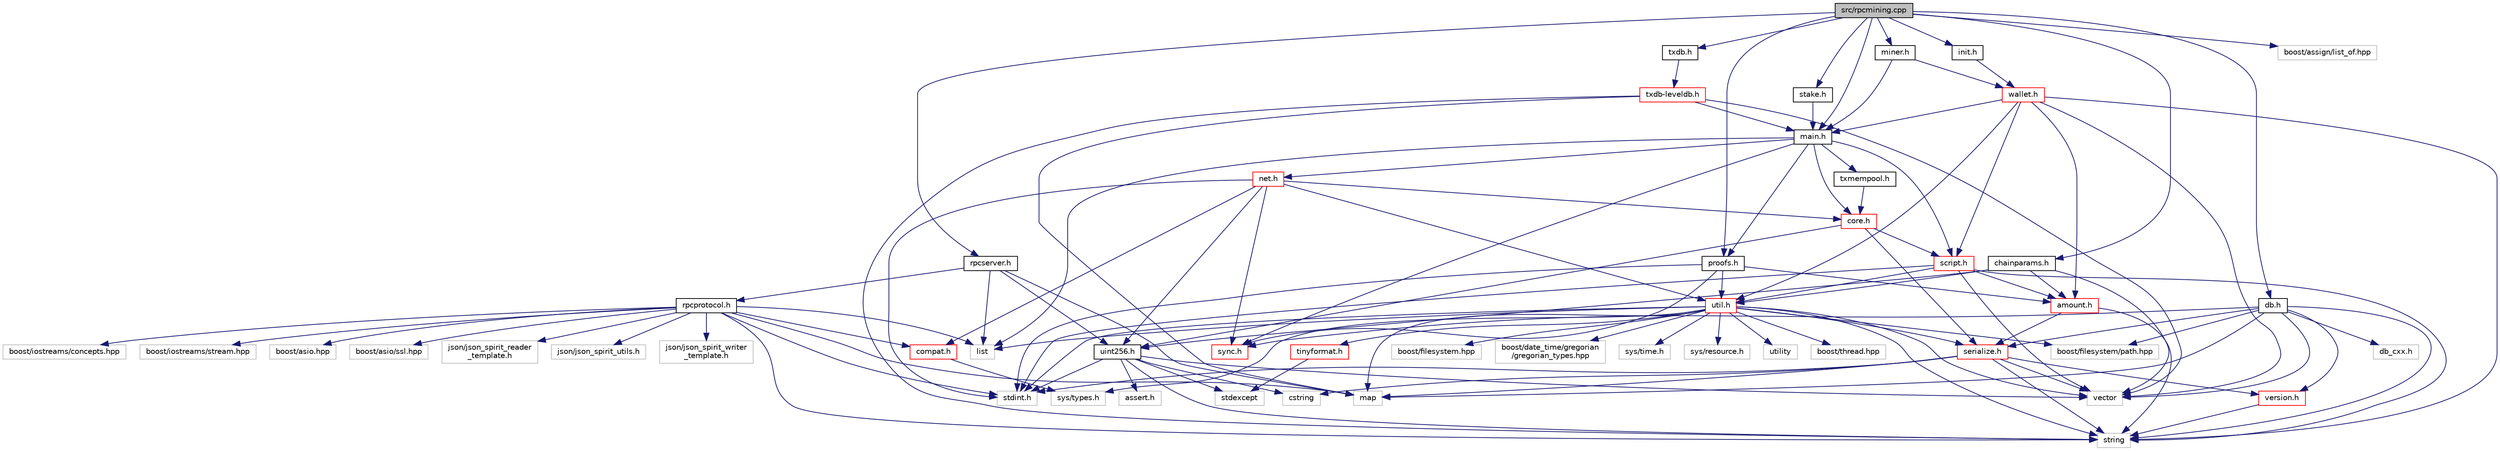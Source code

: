 digraph "src/rpcmining.cpp"
{
  edge [fontname="Helvetica",fontsize="10",labelfontname="Helvetica",labelfontsize="10"];
  node [fontname="Helvetica",fontsize="10",shape=record];
  Node0 [label="src/rpcmining.cpp",height=0.2,width=0.4,color="black", fillcolor="grey75", style="filled", fontcolor="black"];
  Node0 -> Node1 [color="midnightblue",fontsize="10",style="solid",fontname="Helvetica"];
  Node1 [label="rpcserver.h",height=0.2,width=0.4,color="black", fillcolor="white", style="filled",URL="$d3/da2/rpcserver_8h.html"];
  Node1 -> Node2 [color="midnightblue",fontsize="10",style="solid",fontname="Helvetica"];
  Node2 [label="uint256.h",height=0.2,width=0.4,color="black", fillcolor="white", style="filled",URL="$d5/d4d/uint256_8h.html"];
  Node2 -> Node3 [color="midnightblue",fontsize="10",style="solid",fontname="Helvetica"];
  Node3 [label="assert.h",height=0.2,width=0.4,color="grey75", fillcolor="white", style="filled"];
  Node2 -> Node4 [color="midnightblue",fontsize="10",style="solid",fontname="Helvetica"];
  Node4 [label="cstring",height=0.2,width=0.4,color="grey75", fillcolor="white", style="filled"];
  Node2 -> Node5 [color="midnightblue",fontsize="10",style="solid",fontname="Helvetica"];
  Node5 [label="stdexcept",height=0.2,width=0.4,color="grey75", fillcolor="white", style="filled"];
  Node2 -> Node6 [color="midnightblue",fontsize="10",style="solid",fontname="Helvetica"];
  Node6 [label="stdint.h",height=0.2,width=0.4,color="grey75", fillcolor="white", style="filled"];
  Node2 -> Node7 [color="midnightblue",fontsize="10",style="solid",fontname="Helvetica"];
  Node7 [label="string",height=0.2,width=0.4,color="grey75", fillcolor="white", style="filled"];
  Node2 -> Node8 [color="midnightblue",fontsize="10",style="solid",fontname="Helvetica"];
  Node8 [label="vector",height=0.2,width=0.4,color="grey75", fillcolor="white", style="filled"];
  Node1 -> Node9 [color="midnightblue",fontsize="10",style="solid",fontname="Helvetica"];
  Node9 [label="rpcprotocol.h",height=0.2,width=0.4,color="black", fillcolor="white", style="filled",URL="$d8/dc5/rpcprotocol_8h.html"];
  Node9 -> Node10 [color="midnightblue",fontsize="10",style="solid",fontname="Helvetica"];
  Node10 [label="compat.h",height=0.2,width=0.4,color="red", fillcolor="white", style="filled",URL="$d3/d2d/compat_8h.html"];
  Node10 -> Node14 [color="midnightblue",fontsize="10",style="solid",fontname="Helvetica"];
  Node14 [label="sys/types.h",height=0.2,width=0.4,color="grey75", fillcolor="white", style="filled"];
  Node9 -> Node24 [color="midnightblue",fontsize="10",style="solid",fontname="Helvetica"];
  Node24 [label="list",height=0.2,width=0.4,color="grey75", fillcolor="white", style="filled"];
  Node9 -> Node25 [color="midnightblue",fontsize="10",style="solid",fontname="Helvetica"];
  Node25 [label="map",height=0.2,width=0.4,color="grey75", fillcolor="white", style="filled"];
  Node9 -> Node6 [color="midnightblue",fontsize="10",style="solid",fontname="Helvetica"];
  Node9 -> Node7 [color="midnightblue",fontsize="10",style="solid",fontname="Helvetica"];
  Node9 -> Node26 [color="midnightblue",fontsize="10",style="solid",fontname="Helvetica"];
  Node26 [label="boost/iostreams/concepts.hpp",height=0.2,width=0.4,color="grey75", fillcolor="white", style="filled"];
  Node9 -> Node27 [color="midnightblue",fontsize="10",style="solid",fontname="Helvetica"];
  Node27 [label="boost/iostreams/stream.hpp",height=0.2,width=0.4,color="grey75", fillcolor="white", style="filled"];
  Node9 -> Node28 [color="midnightblue",fontsize="10",style="solid",fontname="Helvetica"];
  Node28 [label="boost/asio.hpp",height=0.2,width=0.4,color="grey75", fillcolor="white", style="filled"];
  Node9 -> Node29 [color="midnightblue",fontsize="10",style="solid",fontname="Helvetica"];
  Node29 [label="boost/asio/ssl.hpp",height=0.2,width=0.4,color="grey75", fillcolor="white", style="filled"];
  Node9 -> Node30 [color="midnightblue",fontsize="10",style="solid",fontname="Helvetica"];
  Node30 [label="json/json_spirit_reader\l_template.h",height=0.2,width=0.4,color="grey75", fillcolor="white", style="filled"];
  Node9 -> Node31 [color="midnightblue",fontsize="10",style="solid",fontname="Helvetica"];
  Node31 [label="json/json_spirit_utils.h",height=0.2,width=0.4,color="grey75", fillcolor="white", style="filled"];
  Node9 -> Node32 [color="midnightblue",fontsize="10",style="solid",fontname="Helvetica"];
  Node32 [label="json/json_spirit_writer\l_template.h",height=0.2,width=0.4,color="grey75", fillcolor="white", style="filled"];
  Node1 -> Node24 [color="midnightblue",fontsize="10",style="solid",fontname="Helvetica"];
  Node1 -> Node25 [color="midnightblue",fontsize="10",style="solid",fontname="Helvetica"];
  Node0 -> Node33 [color="midnightblue",fontsize="10",style="solid",fontname="Helvetica"];
  Node33 [label="chainparams.h",height=0.2,width=0.4,color="black", fillcolor="white", style="filled",URL="$d7/ddb/chainparams_8h.html"];
  Node33 -> Node2 [color="midnightblue",fontsize="10",style="solid",fontname="Helvetica"];
  Node33 -> Node34 [color="midnightblue",fontsize="10",style="solid",fontname="Helvetica"];
  Node34 [label="util.h",height=0.2,width=0.4,color="red", fillcolor="white", style="filled",URL="$d8/d3c/util_8h.html"];
  Node34 -> Node14 [color="midnightblue",fontsize="10",style="solid",fontname="Helvetica"];
  Node34 -> Node35 [color="midnightblue",fontsize="10",style="solid",fontname="Helvetica"];
  Node35 [label="sys/time.h",height=0.2,width=0.4,color="grey75", fillcolor="white", style="filled"];
  Node34 -> Node36 [color="midnightblue",fontsize="10",style="solid",fontname="Helvetica"];
  Node36 [label="sys/resource.h",height=0.2,width=0.4,color="grey75", fillcolor="white", style="filled"];
  Node34 -> Node37 [color="midnightblue",fontsize="10",style="solid",fontname="Helvetica"];
  Node37 [label="serialize.h",height=0.2,width=0.4,color="red", fillcolor="white", style="filled",URL="$df/d9d/serialize_8h.html"];
  Node37 -> Node7 [color="midnightblue",fontsize="10",style="solid",fontname="Helvetica"];
  Node37 -> Node8 [color="midnightblue",fontsize="10",style="solid",fontname="Helvetica"];
  Node37 -> Node25 [color="midnightblue",fontsize="10",style="solid",fontname="Helvetica"];
  Node37 -> Node6 [color="midnightblue",fontsize="10",style="solid",fontname="Helvetica"];
  Node37 -> Node4 [color="midnightblue",fontsize="10",style="solid",fontname="Helvetica"];
  Node37 -> Node50 [color="midnightblue",fontsize="10",style="solid",fontname="Helvetica"];
  Node50 [label="version.h",height=0.2,width=0.4,color="red", fillcolor="white", style="filled",URL="$df/dfc/version_8h.html"];
  Node50 -> Node7 [color="midnightblue",fontsize="10",style="solid",fontname="Helvetica"];
  Node34 -> Node52 [color="midnightblue",fontsize="10",style="solid",fontname="Helvetica"];
  Node52 [label="tinyformat.h",height=0.2,width=0.4,color="red", fillcolor="white", style="filled",URL="$d1/db1/tinyformat_8h.html"];
  Node52 -> Node5 [color="midnightblue",fontsize="10",style="solid",fontname="Helvetica"];
  Node34 -> Node25 [color="midnightblue",fontsize="10",style="solid",fontname="Helvetica"];
  Node34 -> Node24 [color="midnightblue",fontsize="10",style="solid",fontname="Helvetica"];
  Node34 -> Node55 [color="midnightblue",fontsize="10",style="solid",fontname="Helvetica"];
  Node55 [label="utility",height=0.2,width=0.4,color="grey75", fillcolor="white", style="filled"];
  Node34 -> Node8 [color="midnightblue",fontsize="10",style="solid",fontname="Helvetica"];
  Node34 -> Node7 [color="midnightblue",fontsize="10",style="solid",fontname="Helvetica"];
  Node34 -> Node56 [color="midnightblue",fontsize="10",style="solid",fontname="Helvetica"];
  Node56 [label="boost/thread.hpp",height=0.2,width=0.4,color="grey75", fillcolor="white", style="filled"];
  Node34 -> Node57 [color="midnightblue",fontsize="10",style="solid",fontname="Helvetica"];
  Node57 [label="boost/filesystem.hpp",height=0.2,width=0.4,color="grey75", fillcolor="white", style="filled"];
  Node34 -> Node58 [color="midnightblue",fontsize="10",style="solid",fontname="Helvetica"];
  Node58 [label="boost/filesystem/path.hpp",height=0.2,width=0.4,color="grey75", fillcolor="white", style="filled"];
  Node34 -> Node59 [color="midnightblue",fontsize="10",style="solid",fontname="Helvetica"];
  Node59 [label="boost/date_time/gregorian\l/gregorian_types.hpp",height=0.2,width=0.4,color="grey75", fillcolor="white", style="filled"];
  Node34 -> Node6 [color="midnightblue",fontsize="10",style="solid",fontname="Helvetica"];
  Node33 -> Node67 [color="midnightblue",fontsize="10",style="solid",fontname="Helvetica"];
  Node67 [label="amount.h",height=0.2,width=0.4,color="red", fillcolor="white", style="filled",URL="$dd/d2f/amount_8h.html"];
  Node67 -> Node37 [color="midnightblue",fontsize="10",style="solid",fontname="Helvetica"];
  Node67 -> Node7 [color="midnightblue",fontsize="10",style="solid",fontname="Helvetica"];
  Node33 -> Node8 [color="midnightblue",fontsize="10",style="solid",fontname="Helvetica"];
  Node0 -> Node68 [color="midnightblue",fontsize="10",style="solid",fontname="Helvetica"];
  Node68 [label="main.h",height=0.2,width=0.4,color="black", fillcolor="white", style="filled",URL="$d4/dbf/main_8h.html"];
  Node68 -> Node69 [color="midnightblue",fontsize="10",style="solid",fontname="Helvetica"];
  Node69 [label="proofs.h",height=0.2,width=0.4,color="black", fillcolor="white", style="filled",URL="$d7/d48/proofs_8h.html"];
  Node69 -> Node6 [color="midnightblue",fontsize="10",style="solid",fontname="Helvetica"];
  Node69 -> Node67 [color="midnightblue",fontsize="10",style="solid",fontname="Helvetica"];
  Node69 -> Node70 [color="midnightblue",fontsize="10",style="solid",fontname="Helvetica"];
  Node70 [label="sync.h",height=0.2,width=0.4,color="red", fillcolor="white", style="filled",URL="$de/d6b/sync_8h.html"];
  Node69 -> Node34 [color="midnightblue",fontsize="10",style="solid",fontname="Helvetica"];
  Node68 -> Node75 [color="midnightblue",fontsize="10",style="solid",fontname="Helvetica"];
  Node75 [label="core.h",height=0.2,width=0.4,color="red", fillcolor="white", style="filled",URL="$d5/dc4/core_8h.html"];
  Node75 -> Node2 [color="midnightblue",fontsize="10",style="solid",fontname="Helvetica"];
  Node75 -> Node37 [color="midnightblue",fontsize="10",style="solid",fontname="Helvetica"];
  Node75 -> Node76 [color="midnightblue",fontsize="10",style="solid",fontname="Helvetica"];
  Node76 [label="script.h",height=0.2,width=0.4,color="red", fillcolor="white", style="filled",URL="$de/d7f/script_8h.html"];
  Node76 -> Node7 [color="midnightblue",fontsize="10",style="solid",fontname="Helvetica"];
  Node76 -> Node8 [color="midnightblue",fontsize="10",style="solid",fontname="Helvetica"];
  Node76 -> Node6 [color="midnightblue",fontsize="10",style="solid",fontname="Helvetica"];
  Node76 -> Node34 [color="midnightblue",fontsize="10",style="solid",fontname="Helvetica"];
  Node76 -> Node67 [color="midnightblue",fontsize="10",style="solid",fontname="Helvetica"];
  Node68 -> Node70 [color="midnightblue",fontsize="10",style="solid",fontname="Helvetica"];
  Node68 -> Node91 [color="midnightblue",fontsize="10",style="solid",fontname="Helvetica"];
  Node91 [label="txmempool.h",height=0.2,width=0.4,color="black", fillcolor="white", style="filled",URL="$d4/d09/txmempool_8h.html"];
  Node91 -> Node75 [color="midnightblue",fontsize="10",style="solid",fontname="Helvetica"];
  Node68 -> Node92 [color="midnightblue",fontsize="10",style="solid",fontname="Helvetica"];
  Node92 [label="net.h",height=0.2,width=0.4,color="red", fillcolor="white", style="filled",URL="$d7/d97/net_8h.html"];
  Node92 -> Node10 [color="midnightblue",fontsize="10",style="solid",fontname="Helvetica"];
  Node92 -> Node75 [color="midnightblue",fontsize="10",style="solid",fontname="Helvetica"];
  Node92 -> Node70 [color="midnightblue",fontsize="10",style="solid",fontname="Helvetica"];
  Node92 -> Node2 [color="midnightblue",fontsize="10",style="solid",fontname="Helvetica"];
  Node92 -> Node34 [color="midnightblue",fontsize="10",style="solid",fontname="Helvetica"];
  Node92 -> Node6 [color="midnightblue",fontsize="10",style="solid",fontname="Helvetica"];
  Node68 -> Node76 [color="midnightblue",fontsize="10",style="solid",fontname="Helvetica"];
  Node68 -> Node24 [color="midnightblue",fontsize="10",style="solid",fontname="Helvetica"];
  Node0 -> Node69 [color="midnightblue",fontsize="10",style="solid",fontname="Helvetica"];
  Node0 -> Node99 [color="midnightblue",fontsize="10",style="solid",fontname="Helvetica"];
  Node99 [label="db.h",height=0.2,width=0.4,color="black", fillcolor="white", style="filled",URL="$da/d4e/db_8h.html"];
  Node99 -> Node37 [color="midnightblue",fontsize="10",style="solid",fontname="Helvetica"];
  Node99 -> Node70 [color="midnightblue",fontsize="10",style="solid",fontname="Helvetica"];
  Node99 -> Node50 [color="midnightblue",fontsize="10",style="solid",fontname="Helvetica"];
  Node99 -> Node25 [color="midnightblue",fontsize="10",style="solid",fontname="Helvetica"];
  Node99 -> Node7 [color="midnightblue",fontsize="10",style="solid",fontname="Helvetica"];
  Node99 -> Node8 [color="midnightblue",fontsize="10",style="solid",fontname="Helvetica"];
  Node99 -> Node58 [color="midnightblue",fontsize="10",style="solid",fontname="Helvetica"];
  Node99 -> Node100 [color="midnightblue",fontsize="10",style="solid",fontname="Helvetica"];
  Node100 [label="db_cxx.h",height=0.2,width=0.4,color="grey75", fillcolor="white", style="filled"];
  Node0 -> Node101 [color="midnightblue",fontsize="10",style="solid",fontname="Helvetica"];
  Node101 [label="txdb.h",height=0.2,width=0.4,color="black", fillcolor="white", style="filled",URL="$d4/d6a/txdb_8h.html"];
  Node101 -> Node102 [color="midnightblue",fontsize="10",style="solid",fontname="Helvetica"];
  Node102 [label="txdb-leveldb.h",height=0.2,width=0.4,color="red", fillcolor="white", style="filled",URL="$dd/d09/txdb-leveldb_8h.html"];
  Node102 -> Node68 [color="midnightblue",fontsize="10",style="solid",fontname="Helvetica"];
  Node102 -> Node25 [color="midnightblue",fontsize="10",style="solid",fontname="Helvetica"];
  Node102 -> Node7 [color="midnightblue",fontsize="10",style="solid",fontname="Helvetica"];
  Node102 -> Node8 [color="midnightblue",fontsize="10",style="solid",fontname="Helvetica"];
  Node0 -> Node105 [color="midnightblue",fontsize="10",style="solid",fontname="Helvetica"];
  Node105 [label="init.h",height=0.2,width=0.4,color="black", fillcolor="white", style="filled",URL="$d8/dc0/init_8h.html"];
  Node105 -> Node106 [color="midnightblue",fontsize="10",style="solid",fontname="Helvetica"];
  Node106 [label="wallet.h",height=0.2,width=0.4,color="red", fillcolor="white", style="filled",URL="$d0/df4/wallet_8h.html"];
  Node106 -> Node7 [color="midnightblue",fontsize="10",style="solid",fontname="Helvetica"];
  Node106 -> Node8 [color="midnightblue",fontsize="10",style="solid",fontname="Helvetica"];
  Node106 -> Node68 [color="midnightblue",fontsize="10",style="solid",fontname="Helvetica"];
  Node106 -> Node76 [color="midnightblue",fontsize="10",style="solid",fontname="Helvetica"];
  Node106 -> Node34 [color="midnightblue",fontsize="10",style="solid",fontname="Helvetica"];
  Node106 -> Node67 [color="midnightblue",fontsize="10",style="solid",fontname="Helvetica"];
  Node0 -> Node111 [color="midnightblue",fontsize="10",style="solid",fontname="Helvetica"];
  Node111 [label="miner.h",height=0.2,width=0.4,color="black", fillcolor="white", style="filled",URL="$de/d13/miner_8h.html"];
  Node111 -> Node68 [color="midnightblue",fontsize="10",style="solid",fontname="Helvetica"];
  Node111 -> Node106 [color="midnightblue",fontsize="10",style="solid",fontname="Helvetica"];
  Node0 -> Node112 [color="midnightblue",fontsize="10",style="solid",fontname="Helvetica"];
  Node112 [label="stake.h",height=0.2,width=0.4,color="black", fillcolor="white", style="filled",URL="$d4/dd4/stake_8h.html"];
  Node112 -> Node68 [color="midnightblue",fontsize="10",style="solid",fontname="Helvetica"];
  Node0 -> Node113 [color="midnightblue",fontsize="10",style="solid",fontname="Helvetica"];
  Node113 [label="boost/assign/list_of.hpp",height=0.2,width=0.4,color="grey75", fillcolor="white", style="filled"];
}
